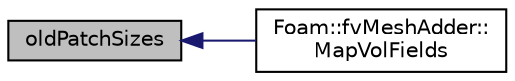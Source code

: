digraph "oldPatchSizes"
{
  bgcolor="transparent";
  edge [fontname="Helvetica",fontsize="10",labelfontname="Helvetica",labelfontsize="10"];
  node [fontname="Helvetica",fontsize="10",shape=record];
  rankdir="LR";
  Node36 [label="oldPatchSizes",height=0.2,width=0.4,color="black", fillcolor="grey75", style="filled", fontcolor="black"];
  Node36 -> Node37 [dir="back",color="midnightblue",fontsize="10",style="solid",fontname="Helvetica"];
  Node37 [label="Foam::fvMeshAdder::\lMapVolFields",height=0.2,width=0.4,color="black",URL="$a22189.html#a46a9dc762edc65a8de2d5f8e47dca058",tooltip="Map all volFields of Type. "];
}
